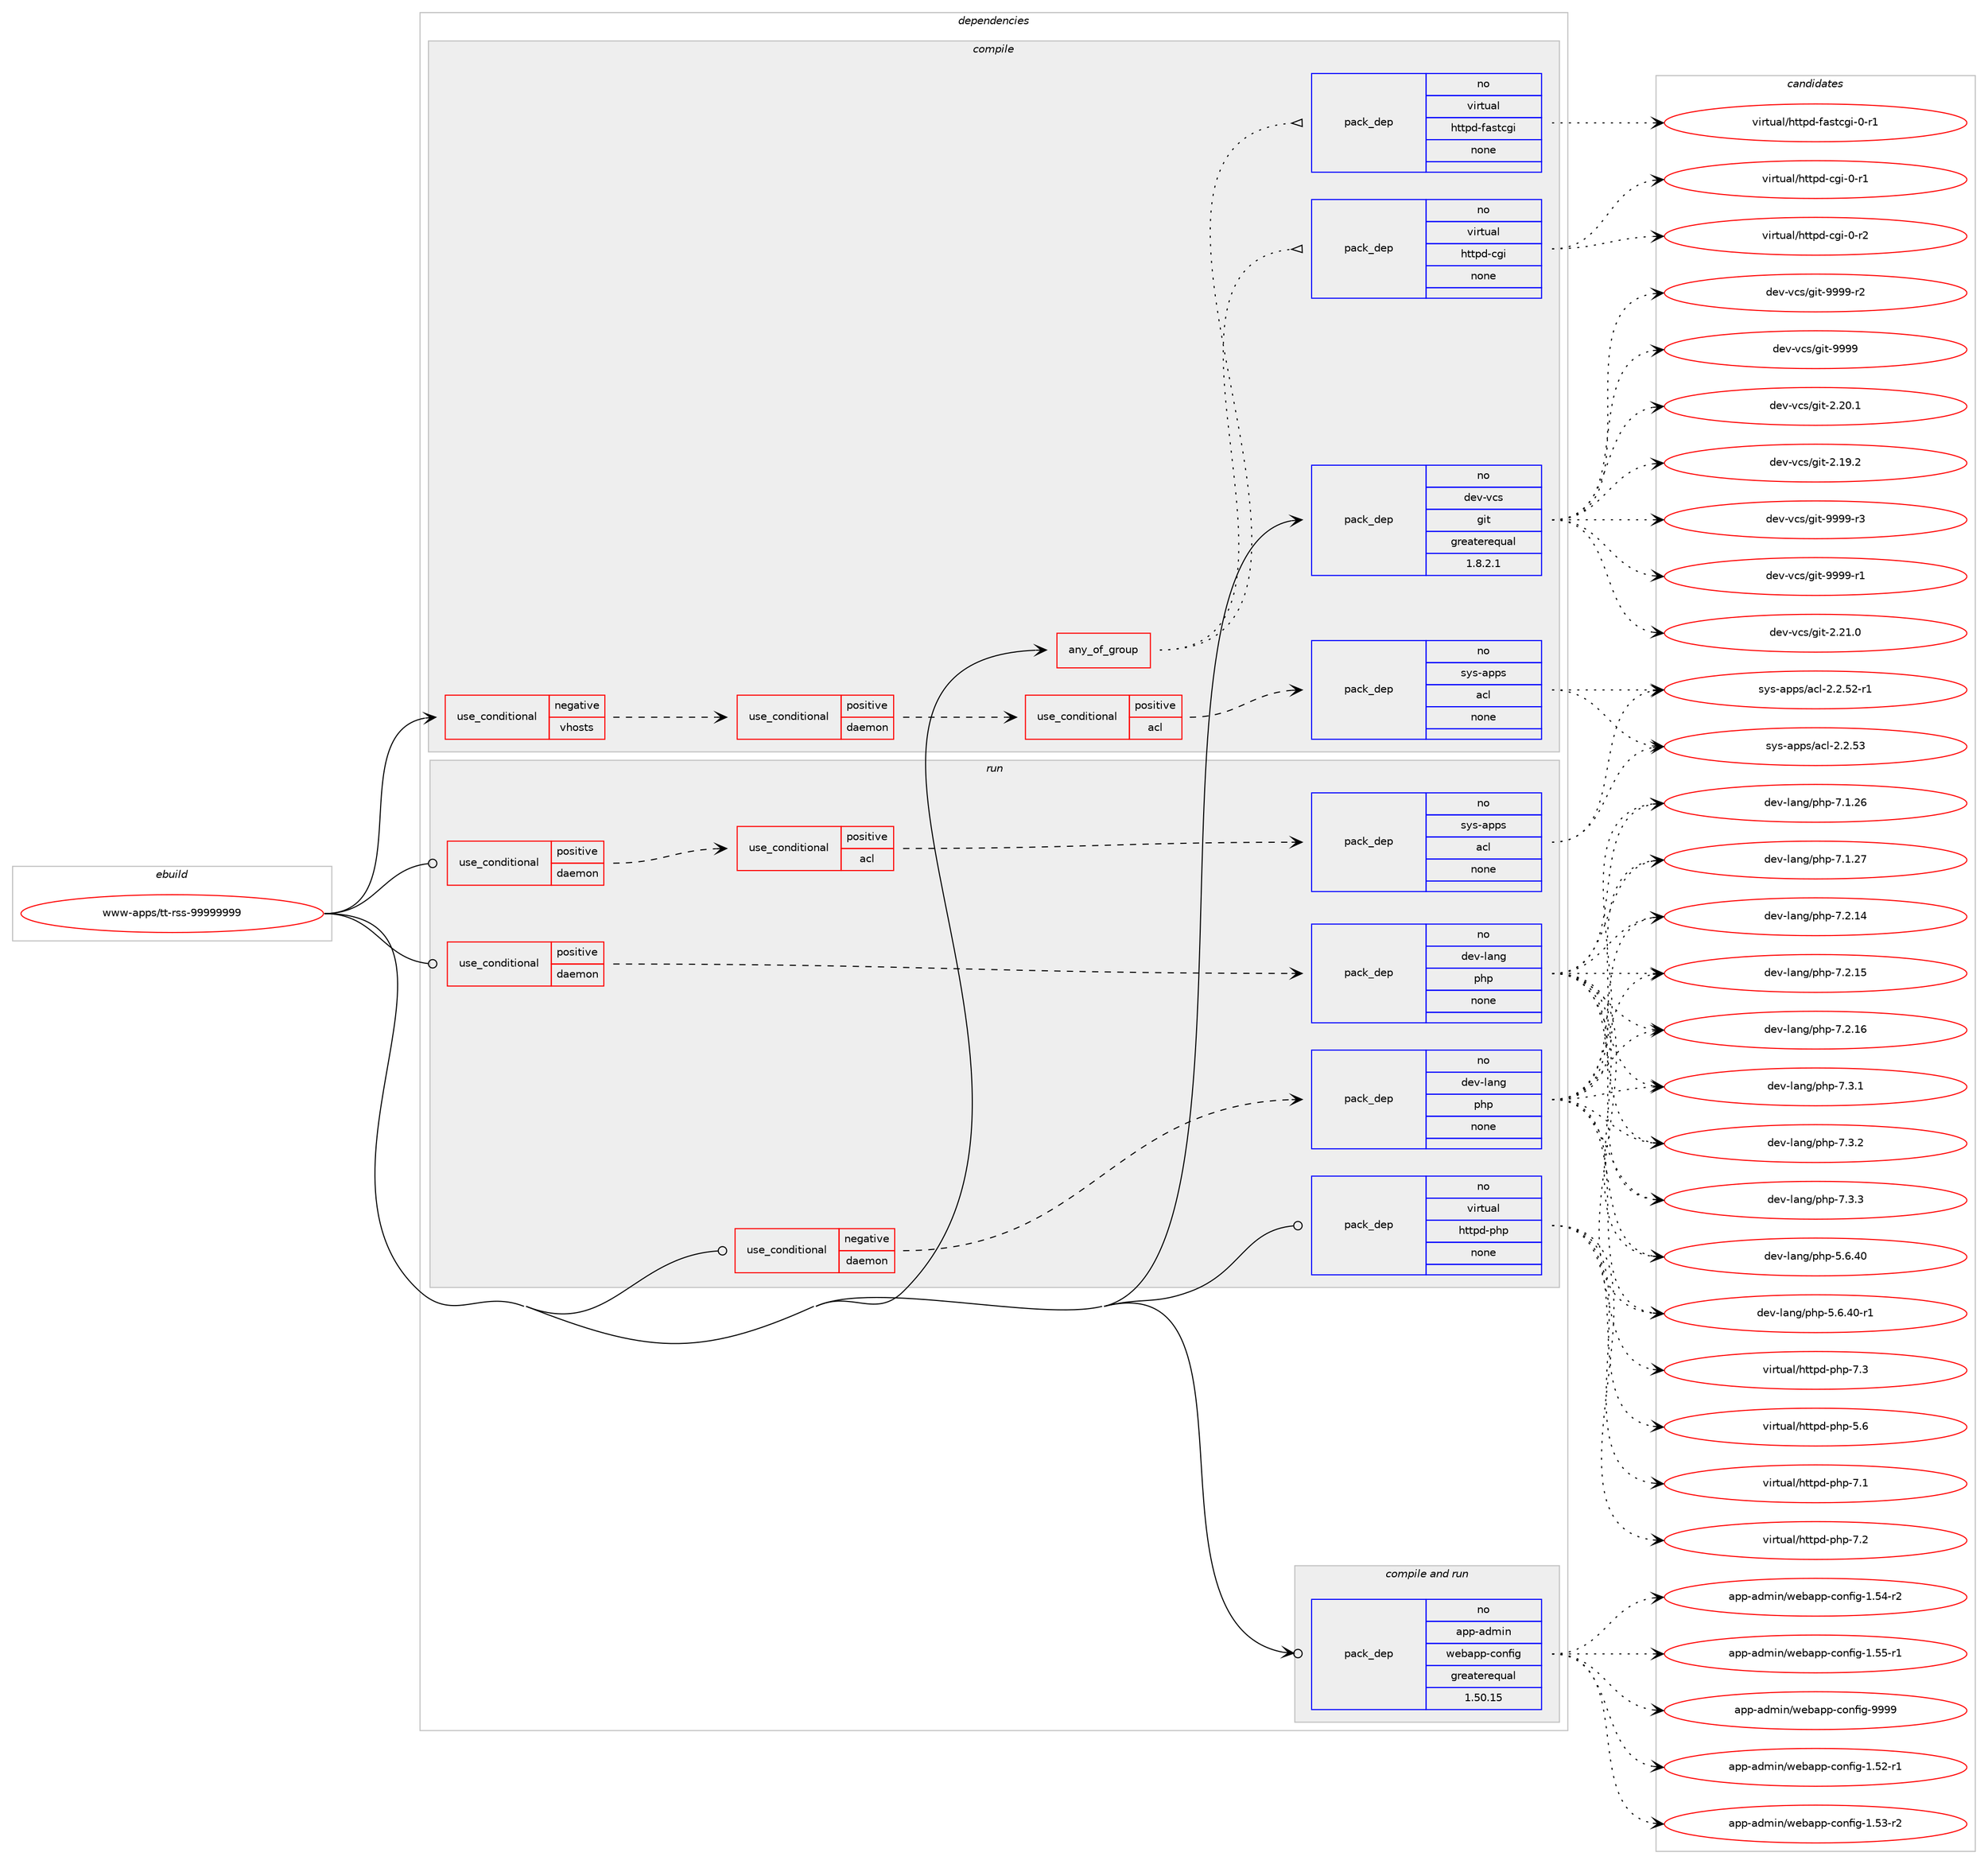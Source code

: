 digraph prolog {

# *************
# Graph options
# *************

newrank=true;
concentrate=true;
compound=true;
graph [rankdir=LR,fontname=Helvetica,fontsize=10,ranksep=1.5];#, ranksep=2.5, nodesep=0.2];
edge  [arrowhead=vee];
node  [fontname=Helvetica,fontsize=10];

# **********
# The ebuild
# **********

subgraph cluster_leftcol {
color=gray;
rank=same;
label=<<i>ebuild</i>>;
id [label="www-apps/tt-rss-99999999", color=red, width=4, href="../www-apps/tt-rss-99999999.svg"];
}

# ****************
# The dependencies
# ****************

subgraph cluster_midcol {
color=gray;
label=<<i>dependencies</i>>;
subgraph cluster_compile {
fillcolor="#eeeeee";
style=filled;
label=<<i>compile</i>>;
subgraph any28210 {
dependency1747421 [label=<<TABLE BORDER="0" CELLBORDER="1" CELLSPACING="0" CELLPADDING="4"><TR><TD CELLPADDING="10">any_of_group</TD></TR></TABLE>>, shape=none, color=red];subgraph pack1254553 {
dependency1747422 [label=<<TABLE BORDER="0" CELLBORDER="1" CELLSPACING="0" CELLPADDING="4" WIDTH="220"><TR><TD ROWSPAN="6" CELLPADDING="30">pack_dep</TD></TR><TR><TD WIDTH="110">no</TD></TR><TR><TD>virtual</TD></TR><TR><TD>httpd-cgi</TD></TR><TR><TD>none</TD></TR><TR><TD></TD></TR></TABLE>>, shape=none, color=blue];
}
dependency1747421:e -> dependency1747422:w [weight=20,style="dotted",arrowhead="oinv"];
subgraph pack1254554 {
dependency1747423 [label=<<TABLE BORDER="0" CELLBORDER="1" CELLSPACING="0" CELLPADDING="4" WIDTH="220"><TR><TD ROWSPAN="6" CELLPADDING="30">pack_dep</TD></TR><TR><TD WIDTH="110">no</TD></TR><TR><TD>virtual</TD></TR><TR><TD>httpd-fastcgi</TD></TR><TR><TD>none</TD></TR><TR><TD></TD></TR></TABLE>>, shape=none, color=blue];
}
dependency1747421:e -> dependency1747423:w [weight=20,style="dotted",arrowhead="oinv"];
}
id:e -> dependency1747421:w [weight=20,style="solid",arrowhead="vee"];
subgraph cond463663 {
dependency1747424 [label=<<TABLE BORDER="0" CELLBORDER="1" CELLSPACING="0" CELLPADDING="4"><TR><TD ROWSPAN="3" CELLPADDING="10">use_conditional</TD></TR><TR><TD>negative</TD></TR><TR><TD>vhosts</TD></TR></TABLE>>, shape=none, color=red];
subgraph cond463664 {
dependency1747425 [label=<<TABLE BORDER="0" CELLBORDER="1" CELLSPACING="0" CELLPADDING="4"><TR><TD ROWSPAN="3" CELLPADDING="10">use_conditional</TD></TR><TR><TD>positive</TD></TR><TR><TD>daemon</TD></TR></TABLE>>, shape=none, color=red];
subgraph cond463665 {
dependency1747426 [label=<<TABLE BORDER="0" CELLBORDER="1" CELLSPACING="0" CELLPADDING="4"><TR><TD ROWSPAN="3" CELLPADDING="10">use_conditional</TD></TR><TR><TD>positive</TD></TR><TR><TD>acl</TD></TR></TABLE>>, shape=none, color=red];
subgraph pack1254555 {
dependency1747427 [label=<<TABLE BORDER="0" CELLBORDER="1" CELLSPACING="0" CELLPADDING="4" WIDTH="220"><TR><TD ROWSPAN="6" CELLPADDING="30">pack_dep</TD></TR><TR><TD WIDTH="110">no</TD></TR><TR><TD>sys-apps</TD></TR><TR><TD>acl</TD></TR><TR><TD>none</TD></TR><TR><TD></TD></TR></TABLE>>, shape=none, color=blue];
}
dependency1747426:e -> dependency1747427:w [weight=20,style="dashed",arrowhead="vee"];
}
dependency1747425:e -> dependency1747426:w [weight=20,style="dashed",arrowhead="vee"];
}
dependency1747424:e -> dependency1747425:w [weight=20,style="dashed",arrowhead="vee"];
}
id:e -> dependency1747424:w [weight=20,style="solid",arrowhead="vee"];
subgraph pack1254556 {
dependency1747428 [label=<<TABLE BORDER="0" CELLBORDER="1" CELLSPACING="0" CELLPADDING="4" WIDTH="220"><TR><TD ROWSPAN="6" CELLPADDING="30">pack_dep</TD></TR><TR><TD WIDTH="110">no</TD></TR><TR><TD>dev-vcs</TD></TR><TR><TD>git</TD></TR><TR><TD>greaterequal</TD></TR><TR><TD>1.8.2.1</TD></TR></TABLE>>, shape=none, color=blue];
}
id:e -> dependency1747428:w [weight=20,style="solid",arrowhead="vee"];
}
subgraph cluster_compileandrun {
fillcolor="#eeeeee";
style=filled;
label=<<i>compile and run</i>>;
subgraph pack1254557 {
dependency1747429 [label=<<TABLE BORDER="0" CELLBORDER="1" CELLSPACING="0" CELLPADDING="4" WIDTH="220"><TR><TD ROWSPAN="6" CELLPADDING="30">pack_dep</TD></TR><TR><TD WIDTH="110">no</TD></TR><TR><TD>app-admin</TD></TR><TR><TD>webapp-config</TD></TR><TR><TD>greaterequal</TD></TR><TR><TD>1.50.15</TD></TR></TABLE>>, shape=none, color=blue];
}
id:e -> dependency1747429:w [weight=20,style="solid",arrowhead="odotvee"];
}
subgraph cluster_run {
fillcolor="#eeeeee";
style=filled;
label=<<i>run</i>>;
subgraph cond463666 {
dependency1747430 [label=<<TABLE BORDER="0" CELLBORDER="1" CELLSPACING="0" CELLPADDING="4"><TR><TD ROWSPAN="3" CELLPADDING="10">use_conditional</TD></TR><TR><TD>negative</TD></TR><TR><TD>daemon</TD></TR></TABLE>>, shape=none, color=red];
subgraph pack1254558 {
dependency1747431 [label=<<TABLE BORDER="0" CELLBORDER="1" CELLSPACING="0" CELLPADDING="4" WIDTH="220"><TR><TD ROWSPAN="6" CELLPADDING="30">pack_dep</TD></TR><TR><TD WIDTH="110">no</TD></TR><TR><TD>dev-lang</TD></TR><TR><TD>php</TD></TR><TR><TD>none</TD></TR><TR><TD></TD></TR></TABLE>>, shape=none, color=blue];
}
dependency1747430:e -> dependency1747431:w [weight=20,style="dashed",arrowhead="vee"];
}
id:e -> dependency1747430:w [weight=20,style="solid",arrowhead="odot"];
subgraph cond463667 {
dependency1747432 [label=<<TABLE BORDER="0" CELLBORDER="1" CELLSPACING="0" CELLPADDING="4"><TR><TD ROWSPAN="3" CELLPADDING="10">use_conditional</TD></TR><TR><TD>positive</TD></TR><TR><TD>daemon</TD></TR></TABLE>>, shape=none, color=red];
subgraph cond463668 {
dependency1747433 [label=<<TABLE BORDER="0" CELLBORDER="1" CELLSPACING="0" CELLPADDING="4"><TR><TD ROWSPAN="3" CELLPADDING="10">use_conditional</TD></TR><TR><TD>positive</TD></TR><TR><TD>acl</TD></TR></TABLE>>, shape=none, color=red];
subgraph pack1254559 {
dependency1747434 [label=<<TABLE BORDER="0" CELLBORDER="1" CELLSPACING="0" CELLPADDING="4" WIDTH="220"><TR><TD ROWSPAN="6" CELLPADDING="30">pack_dep</TD></TR><TR><TD WIDTH="110">no</TD></TR><TR><TD>sys-apps</TD></TR><TR><TD>acl</TD></TR><TR><TD>none</TD></TR><TR><TD></TD></TR></TABLE>>, shape=none, color=blue];
}
dependency1747433:e -> dependency1747434:w [weight=20,style="dashed",arrowhead="vee"];
}
dependency1747432:e -> dependency1747433:w [weight=20,style="dashed",arrowhead="vee"];
}
id:e -> dependency1747432:w [weight=20,style="solid",arrowhead="odot"];
subgraph cond463669 {
dependency1747435 [label=<<TABLE BORDER="0" CELLBORDER="1" CELLSPACING="0" CELLPADDING="4"><TR><TD ROWSPAN="3" CELLPADDING="10">use_conditional</TD></TR><TR><TD>positive</TD></TR><TR><TD>daemon</TD></TR></TABLE>>, shape=none, color=red];
subgraph pack1254560 {
dependency1747436 [label=<<TABLE BORDER="0" CELLBORDER="1" CELLSPACING="0" CELLPADDING="4" WIDTH="220"><TR><TD ROWSPAN="6" CELLPADDING="30">pack_dep</TD></TR><TR><TD WIDTH="110">no</TD></TR><TR><TD>dev-lang</TD></TR><TR><TD>php</TD></TR><TR><TD>none</TD></TR><TR><TD></TD></TR></TABLE>>, shape=none, color=blue];
}
dependency1747435:e -> dependency1747436:w [weight=20,style="dashed",arrowhead="vee"];
}
id:e -> dependency1747435:w [weight=20,style="solid",arrowhead="odot"];
subgraph pack1254561 {
dependency1747437 [label=<<TABLE BORDER="0" CELLBORDER="1" CELLSPACING="0" CELLPADDING="4" WIDTH="220"><TR><TD ROWSPAN="6" CELLPADDING="30">pack_dep</TD></TR><TR><TD WIDTH="110">no</TD></TR><TR><TD>virtual</TD></TR><TR><TD>httpd-php</TD></TR><TR><TD>none</TD></TR><TR><TD></TD></TR></TABLE>>, shape=none, color=blue];
}
id:e -> dependency1747437:w [weight=20,style="solid",arrowhead="odot"];
}
}

# **************
# The candidates
# **************

subgraph cluster_choices {
rank=same;
color=gray;
label=<<i>candidates</i>>;

subgraph choice1254553 {
color=black;
nodesep=1;
choice1181051141161179710847104116116112100459910310545484511449 [label="virtual/httpd-cgi-0-r1", color=red, width=4,href="../virtual/httpd-cgi-0-r1.svg"];
choice1181051141161179710847104116116112100459910310545484511450 [label="virtual/httpd-cgi-0-r2", color=red, width=4,href="../virtual/httpd-cgi-0-r2.svg"];
dependency1747422:e -> choice1181051141161179710847104116116112100459910310545484511449:w [style=dotted,weight="100"];
dependency1747422:e -> choice1181051141161179710847104116116112100459910310545484511450:w [style=dotted,weight="100"];
}
subgraph choice1254554 {
color=black;
nodesep=1;
choice118105114116117971084710411611611210045102971151169910310545484511449 [label="virtual/httpd-fastcgi-0-r1", color=red, width=4,href="../virtual/httpd-fastcgi-0-r1.svg"];
dependency1747423:e -> choice118105114116117971084710411611611210045102971151169910310545484511449:w [style=dotted,weight="100"];
}
subgraph choice1254555 {
color=black;
nodesep=1;
choice1151211154597112112115479799108455046504653504511449 [label="sys-apps/acl-2.2.52-r1", color=red, width=4,href="../sys-apps/acl-2.2.52-r1.svg"];
choice115121115459711211211547979910845504650465351 [label="sys-apps/acl-2.2.53", color=red, width=4,href="../sys-apps/acl-2.2.53.svg"];
dependency1747427:e -> choice1151211154597112112115479799108455046504653504511449:w [style=dotted,weight="100"];
dependency1747427:e -> choice115121115459711211211547979910845504650465351:w [style=dotted,weight="100"];
}
subgraph choice1254556 {
color=black;
nodesep=1;
choice10010111845118991154710310511645504649574650 [label="dev-vcs/git-2.19.2", color=red, width=4,href="../dev-vcs/git-2.19.2.svg"];
choice10010111845118991154710310511645504650484649 [label="dev-vcs/git-2.20.1", color=red, width=4,href="../dev-vcs/git-2.20.1.svg"];
choice10010111845118991154710310511645504650494648 [label="dev-vcs/git-2.21.0", color=red, width=4,href="../dev-vcs/git-2.21.0.svg"];
choice1001011184511899115471031051164557575757 [label="dev-vcs/git-9999", color=red, width=4,href="../dev-vcs/git-9999.svg"];
choice10010111845118991154710310511645575757574511449 [label="dev-vcs/git-9999-r1", color=red, width=4,href="../dev-vcs/git-9999-r1.svg"];
choice10010111845118991154710310511645575757574511450 [label="dev-vcs/git-9999-r2", color=red, width=4,href="../dev-vcs/git-9999-r2.svg"];
choice10010111845118991154710310511645575757574511451 [label="dev-vcs/git-9999-r3", color=red, width=4,href="../dev-vcs/git-9999-r3.svg"];
dependency1747428:e -> choice10010111845118991154710310511645504649574650:w [style=dotted,weight="100"];
dependency1747428:e -> choice10010111845118991154710310511645504650484649:w [style=dotted,weight="100"];
dependency1747428:e -> choice10010111845118991154710310511645504650494648:w [style=dotted,weight="100"];
dependency1747428:e -> choice1001011184511899115471031051164557575757:w [style=dotted,weight="100"];
dependency1747428:e -> choice10010111845118991154710310511645575757574511449:w [style=dotted,weight="100"];
dependency1747428:e -> choice10010111845118991154710310511645575757574511450:w [style=dotted,weight="100"];
dependency1747428:e -> choice10010111845118991154710310511645575757574511451:w [style=dotted,weight="100"];
}
subgraph choice1254557 {
color=black;
nodesep=1;
choice971121124597100109105110471191019897112112459911111010210510345494653504511449 [label="app-admin/webapp-config-1.52-r1", color=red, width=4,href="../app-admin/webapp-config-1.52-r1.svg"];
choice971121124597100109105110471191019897112112459911111010210510345494653514511450 [label="app-admin/webapp-config-1.53-r2", color=red, width=4,href="../app-admin/webapp-config-1.53-r2.svg"];
choice971121124597100109105110471191019897112112459911111010210510345494653524511450 [label="app-admin/webapp-config-1.54-r2", color=red, width=4,href="../app-admin/webapp-config-1.54-r2.svg"];
choice971121124597100109105110471191019897112112459911111010210510345494653534511449 [label="app-admin/webapp-config-1.55-r1", color=red, width=4,href="../app-admin/webapp-config-1.55-r1.svg"];
choice97112112459710010910511047119101989711211245991111101021051034557575757 [label="app-admin/webapp-config-9999", color=red, width=4,href="../app-admin/webapp-config-9999.svg"];
dependency1747429:e -> choice971121124597100109105110471191019897112112459911111010210510345494653504511449:w [style=dotted,weight="100"];
dependency1747429:e -> choice971121124597100109105110471191019897112112459911111010210510345494653514511450:w [style=dotted,weight="100"];
dependency1747429:e -> choice971121124597100109105110471191019897112112459911111010210510345494653524511450:w [style=dotted,weight="100"];
dependency1747429:e -> choice971121124597100109105110471191019897112112459911111010210510345494653534511449:w [style=dotted,weight="100"];
dependency1747429:e -> choice97112112459710010910511047119101989711211245991111101021051034557575757:w [style=dotted,weight="100"];
}
subgraph choice1254558 {
color=black;
nodesep=1;
choice10010111845108971101034711210411245534654465248 [label="dev-lang/php-5.6.40", color=red, width=4,href="../dev-lang/php-5.6.40.svg"];
choice100101118451089711010347112104112455346544652484511449 [label="dev-lang/php-5.6.40-r1", color=red, width=4,href="../dev-lang/php-5.6.40-r1.svg"];
choice10010111845108971101034711210411245554649465054 [label="dev-lang/php-7.1.26", color=red, width=4,href="../dev-lang/php-7.1.26.svg"];
choice10010111845108971101034711210411245554649465055 [label="dev-lang/php-7.1.27", color=red, width=4,href="../dev-lang/php-7.1.27.svg"];
choice10010111845108971101034711210411245554650464952 [label="dev-lang/php-7.2.14", color=red, width=4,href="../dev-lang/php-7.2.14.svg"];
choice10010111845108971101034711210411245554650464953 [label="dev-lang/php-7.2.15", color=red, width=4,href="../dev-lang/php-7.2.15.svg"];
choice10010111845108971101034711210411245554650464954 [label="dev-lang/php-7.2.16", color=red, width=4,href="../dev-lang/php-7.2.16.svg"];
choice100101118451089711010347112104112455546514649 [label="dev-lang/php-7.3.1", color=red, width=4,href="../dev-lang/php-7.3.1.svg"];
choice100101118451089711010347112104112455546514650 [label="dev-lang/php-7.3.2", color=red, width=4,href="../dev-lang/php-7.3.2.svg"];
choice100101118451089711010347112104112455546514651 [label="dev-lang/php-7.3.3", color=red, width=4,href="../dev-lang/php-7.3.3.svg"];
dependency1747431:e -> choice10010111845108971101034711210411245534654465248:w [style=dotted,weight="100"];
dependency1747431:e -> choice100101118451089711010347112104112455346544652484511449:w [style=dotted,weight="100"];
dependency1747431:e -> choice10010111845108971101034711210411245554649465054:w [style=dotted,weight="100"];
dependency1747431:e -> choice10010111845108971101034711210411245554649465055:w [style=dotted,weight="100"];
dependency1747431:e -> choice10010111845108971101034711210411245554650464952:w [style=dotted,weight="100"];
dependency1747431:e -> choice10010111845108971101034711210411245554650464953:w [style=dotted,weight="100"];
dependency1747431:e -> choice10010111845108971101034711210411245554650464954:w [style=dotted,weight="100"];
dependency1747431:e -> choice100101118451089711010347112104112455546514649:w [style=dotted,weight="100"];
dependency1747431:e -> choice100101118451089711010347112104112455546514650:w [style=dotted,weight="100"];
dependency1747431:e -> choice100101118451089711010347112104112455546514651:w [style=dotted,weight="100"];
}
subgraph choice1254559 {
color=black;
nodesep=1;
choice1151211154597112112115479799108455046504653504511449 [label="sys-apps/acl-2.2.52-r1", color=red, width=4,href="../sys-apps/acl-2.2.52-r1.svg"];
choice115121115459711211211547979910845504650465351 [label="sys-apps/acl-2.2.53", color=red, width=4,href="../sys-apps/acl-2.2.53.svg"];
dependency1747434:e -> choice1151211154597112112115479799108455046504653504511449:w [style=dotted,weight="100"];
dependency1747434:e -> choice115121115459711211211547979910845504650465351:w [style=dotted,weight="100"];
}
subgraph choice1254560 {
color=black;
nodesep=1;
choice10010111845108971101034711210411245534654465248 [label="dev-lang/php-5.6.40", color=red, width=4,href="../dev-lang/php-5.6.40.svg"];
choice100101118451089711010347112104112455346544652484511449 [label="dev-lang/php-5.6.40-r1", color=red, width=4,href="../dev-lang/php-5.6.40-r1.svg"];
choice10010111845108971101034711210411245554649465054 [label="dev-lang/php-7.1.26", color=red, width=4,href="../dev-lang/php-7.1.26.svg"];
choice10010111845108971101034711210411245554649465055 [label="dev-lang/php-7.1.27", color=red, width=4,href="../dev-lang/php-7.1.27.svg"];
choice10010111845108971101034711210411245554650464952 [label="dev-lang/php-7.2.14", color=red, width=4,href="../dev-lang/php-7.2.14.svg"];
choice10010111845108971101034711210411245554650464953 [label="dev-lang/php-7.2.15", color=red, width=4,href="../dev-lang/php-7.2.15.svg"];
choice10010111845108971101034711210411245554650464954 [label="dev-lang/php-7.2.16", color=red, width=4,href="../dev-lang/php-7.2.16.svg"];
choice100101118451089711010347112104112455546514649 [label="dev-lang/php-7.3.1", color=red, width=4,href="../dev-lang/php-7.3.1.svg"];
choice100101118451089711010347112104112455546514650 [label="dev-lang/php-7.3.2", color=red, width=4,href="../dev-lang/php-7.3.2.svg"];
choice100101118451089711010347112104112455546514651 [label="dev-lang/php-7.3.3", color=red, width=4,href="../dev-lang/php-7.3.3.svg"];
dependency1747436:e -> choice10010111845108971101034711210411245534654465248:w [style=dotted,weight="100"];
dependency1747436:e -> choice100101118451089711010347112104112455346544652484511449:w [style=dotted,weight="100"];
dependency1747436:e -> choice10010111845108971101034711210411245554649465054:w [style=dotted,weight="100"];
dependency1747436:e -> choice10010111845108971101034711210411245554649465055:w [style=dotted,weight="100"];
dependency1747436:e -> choice10010111845108971101034711210411245554650464952:w [style=dotted,weight="100"];
dependency1747436:e -> choice10010111845108971101034711210411245554650464953:w [style=dotted,weight="100"];
dependency1747436:e -> choice10010111845108971101034711210411245554650464954:w [style=dotted,weight="100"];
dependency1747436:e -> choice100101118451089711010347112104112455546514649:w [style=dotted,weight="100"];
dependency1747436:e -> choice100101118451089711010347112104112455546514650:w [style=dotted,weight="100"];
dependency1747436:e -> choice100101118451089711010347112104112455546514651:w [style=dotted,weight="100"];
}
subgraph choice1254561 {
color=black;
nodesep=1;
choice11810511411611797108471041161161121004511210411245534654 [label="virtual/httpd-php-5.6", color=red, width=4,href="../virtual/httpd-php-5.6.svg"];
choice11810511411611797108471041161161121004511210411245554649 [label="virtual/httpd-php-7.1", color=red, width=4,href="../virtual/httpd-php-7.1.svg"];
choice11810511411611797108471041161161121004511210411245554650 [label="virtual/httpd-php-7.2", color=red, width=4,href="../virtual/httpd-php-7.2.svg"];
choice11810511411611797108471041161161121004511210411245554651 [label="virtual/httpd-php-7.3", color=red, width=4,href="../virtual/httpd-php-7.3.svg"];
dependency1747437:e -> choice11810511411611797108471041161161121004511210411245534654:w [style=dotted,weight="100"];
dependency1747437:e -> choice11810511411611797108471041161161121004511210411245554649:w [style=dotted,weight="100"];
dependency1747437:e -> choice11810511411611797108471041161161121004511210411245554650:w [style=dotted,weight="100"];
dependency1747437:e -> choice11810511411611797108471041161161121004511210411245554651:w [style=dotted,weight="100"];
}
}

}
